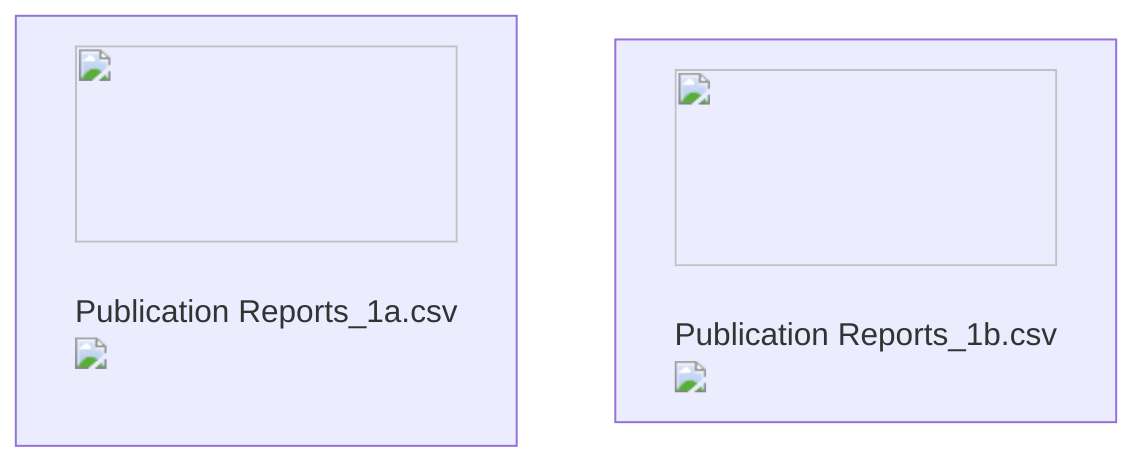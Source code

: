 flowchart TD
    A1["<img src='icons/file.svg' width=100 height=100/> <br/> Publication Reports_1a.csv <img src='dummy_plots/barplot_template.svg'/> <br/>"] 
    A2["<img src='icons/file.svg' width=100 height=100/> <br/> Publication Reports_1b.csv <img src='dummy_plots/boxplot_template.svg'/> <br/" ]